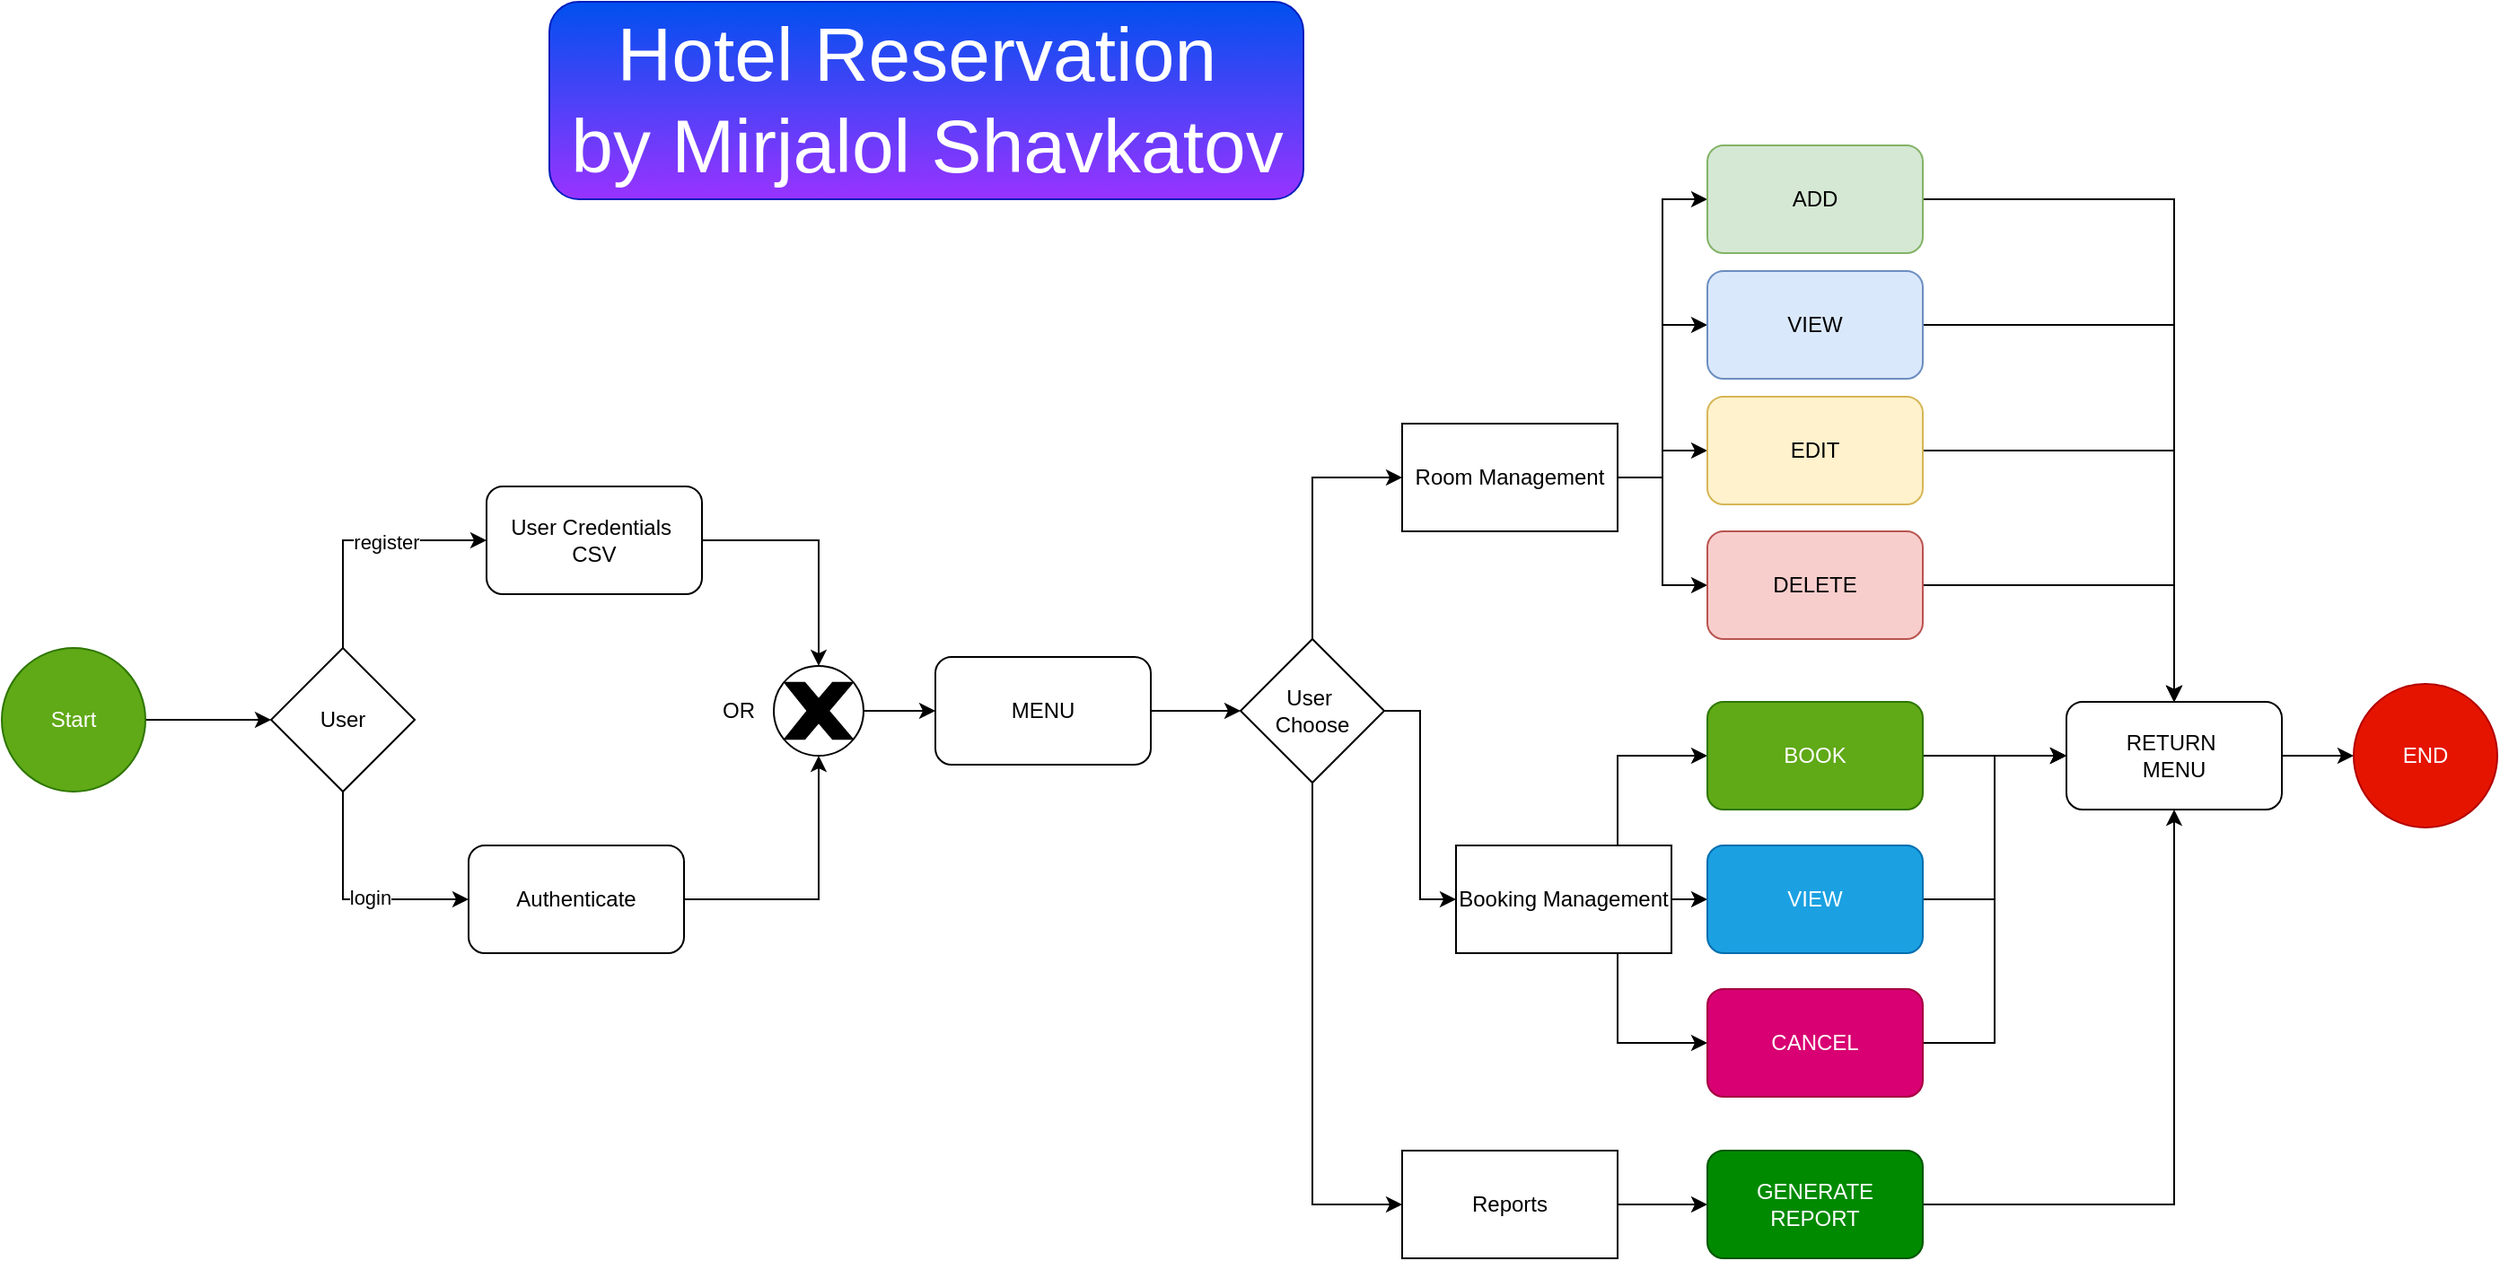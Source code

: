<mxfile version="24.4.15" type="github">
  <diagram name="Page-1" id="N0BZrAocOwHbhfXpD0al">
    <mxGraphModel dx="1744" dy="2176" grid="1" gridSize="10" guides="1" tooltips="1" connect="1" arrows="1" fold="1" page="1" pageScale="1" pageWidth="827" pageHeight="1169" background="none" math="0" shadow="0">
      <root>
        <mxCell id="0" />
        <mxCell id="1" parent="0" />
        <mxCell id="L46aA3zM3XqTV-ePgoYc-6" style="edgeStyle=orthogonalEdgeStyle;rounded=0;orthogonalLoop=1;jettySize=auto;html=1;exitX=1;exitY=0.5;exitDx=0;exitDy=0;entryX=0;entryY=0.5;entryDx=0;entryDy=0;" edge="1" parent="1" source="L46aA3zM3XqTV-ePgoYc-1" target="L46aA3zM3XqTV-ePgoYc-5">
          <mxGeometry relative="1" as="geometry" />
        </mxCell>
        <mxCell id="L46aA3zM3XqTV-ePgoYc-1" value="Start" style="ellipse;whiteSpace=wrap;html=1;fillColor=#60a917;strokeColor=#2D7600;fontColor=#ffffff;" vertex="1" parent="1">
          <mxGeometry x="100" y="250" width="80" height="80" as="geometry" />
        </mxCell>
        <mxCell id="L46aA3zM3XqTV-ePgoYc-7" style="edgeStyle=orthogonalEdgeStyle;rounded=0;orthogonalLoop=1;jettySize=auto;html=1;exitX=0.5;exitY=0;exitDx=0;exitDy=0;entryX=0;entryY=0.5;entryDx=0;entryDy=0;" edge="1" parent="1" source="L46aA3zM3XqTV-ePgoYc-5" target="L46aA3zM3XqTV-ePgoYc-12">
          <mxGeometry relative="1" as="geometry">
            <mxPoint x="450" y="170" as="targetPoint" />
          </mxGeometry>
        </mxCell>
        <mxCell id="L46aA3zM3XqTV-ePgoYc-10" value="register" style="edgeLabel;html=1;align=center;verticalAlign=middle;resizable=0;points=[];" vertex="1" connectable="0" parent="L46aA3zM3XqTV-ePgoYc-7">
          <mxGeometry x="0.195" y="-1" relative="1" as="geometry">
            <mxPoint as="offset" />
          </mxGeometry>
        </mxCell>
        <mxCell id="L46aA3zM3XqTV-ePgoYc-9" style="edgeStyle=orthogonalEdgeStyle;rounded=0;orthogonalLoop=1;jettySize=auto;html=1;exitX=0.5;exitY=1;exitDx=0;exitDy=0;entryX=0;entryY=0.5;entryDx=0;entryDy=0;" edge="1" parent="1" source="L46aA3zM3XqTV-ePgoYc-5" target="L46aA3zM3XqTV-ePgoYc-8">
          <mxGeometry relative="1" as="geometry" />
        </mxCell>
        <mxCell id="L46aA3zM3XqTV-ePgoYc-11" value="login" style="edgeLabel;html=1;align=center;verticalAlign=middle;resizable=0;points=[];" vertex="1" connectable="0" parent="L46aA3zM3XqTV-ePgoYc-9">
          <mxGeometry x="0.148" y="1" relative="1" as="geometry">
            <mxPoint as="offset" />
          </mxGeometry>
        </mxCell>
        <mxCell id="L46aA3zM3XqTV-ePgoYc-5" value="User" style="rhombus;whiteSpace=wrap;html=1;" vertex="1" parent="1">
          <mxGeometry x="250" y="250" width="80" height="80" as="geometry" />
        </mxCell>
        <mxCell id="L46aA3zM3XqTV-ePgoYc-20" style="edgeStyle=orthogonalEdgeStyle;rounded=0;orthogonalLoop=1;jettySize=auto;html=1;exitX=1;exitY=0.5;exitDx=0;exitDy=0;entryX=0.5;entryY=1;entryDx=0;entryDy=0;" edge="1" parent="1" source="L46aA3zM3XqTV-ePgoYc-8" target="L46aA3zM3XqTV-ePgoYc-14">
          <mxGeometry relative="1" as="geometry" />
        </mxCell>
        <mxCell id="L46aA3zM3XqTV-ePgoYc-8" value="Authenticate" style="rounded=1;whiteSpace=wrap;html=1;" vertex="1" parent="1">
          <mxGeometry x="360" y="360" width="120" height="60" as="geometry" />
        </mxCell>
        <mxCell id="L46aA3zM3XqTV-ePgoYc-19" style="edgeStyle=orthogonalEdgeStyle;rounded=0;orthogonalLoop=1;jettySize=auto;html=1;exitX=1;exitY=0.5;exitDx=0;exitDy=0;entryX=0.5;entryY=0;entryDx=0;entryDy=0;" edge="1" parent="1" source="L46aA3zM3XqTV-ePgoYc-12" target="L46aA3zM3XqTV-ePgoYc-14">
          <mxGeometry relative="1" as="geometry" />
        </mxCell>
        <mxCell id="L46aA3zM3XqTV-ePgoYc-12" value="User Credentials&amp;nbsp;&lt;div&gt;CSV&lt;/div&gt;" style="rounded=1;whiteSpace=wrap;html=1;" vertex="1" parent="1">
          <mxGeometry x="370" y="160" width="120" height="60" as="geometry" />
        </mxCell>
        <mxCell id="L46aA3zM3XqTV-ePgoYc-33" style="edgeStyle=orthogonalEdgeStyle;rounded=0;orthogonalLoop=1;jettySize=auto;html=1;exitX=1;exitY=0.5;exitDx=0;exitDy=0;entryX=0;entryY=0.5;entryDx=0;entryDy=0;" edge="1" parent="1" source="L46aA3zM3XqTV-ePgoYc-13" target="L46aA3zM3XqTV-ePgoYc-29">
          <mxGeometry relative="1" as="geometry" />
        </mxCell>
        <mxCell id="L46aA3zM3XqTV-ePgoYc-13" value="MENU" style="rounded=1;whiteSpace=wrap;html=1;" vertex="1" parent="1">
          <mxGeometry x="620" y="255" width="120" height="60" as="geometry" />
        </mxCell>
        <mxCell id="L46aA3zM3XqTV-ePgoYc-16" value="" style="group" vertex="1" connectable="0" parent="1">
          <mxGeometry x="530" y="260" width="50" height="50" as="geometry" />
        </mxCell>
        <mxCell id="L46aA3zM3XqTV-ePgoYc-14" value="" style="ellipse;whiteSpace=wrap;html=1;" vertex="1" parent="L46aA3zM3XqTV-ePgoYc-16">
          <mxGeometry width="50" height="50" as="geometry" />
        </mxCell>
        <mxCell id="L46aA3zM3XqTV-ePgoYc-15" value="" style="verticalLabelPosition=bottom;verticalAlign=top;html=1;shape=mxgraph.basic.x;fillColor=#000000;" vertex="1" parent="L46aA3zM3XqTV-ePgoYc-16">
          <mxGeometry x="6.25" y="9.375" width="37.5" height="31.25" as="geometry" />
        </mxCell>
        <mxCell id="L46aA3zM3XqTV-ePgoYc-21" style="edgeStyle=orthogonalEdgeStyle;rounded=0;orthogonalLoop=1;jettySize=auto;html=1;exitX=1;exitY=0.5;exitDx=0;exitDy=0;entryX=0;entryY=0.5;entryDx=0;entryDy=0;" edge="1" parent="1" source="L46aA3zM3XqTV-ePgoYc-14" target="L46aA3zM3XqTV-ePgoYc-13">
          <mxGeometry relative="1" as="geometry" />
        </mxCell>
        <mxCell id="L46aA3zM3XqTV-ePgoYc-22" value="OR" style="text;html=1;align=center;verticalAlign=middle;resizable=0;points=[];autosize=1;strokeColor=none;fillColor=none;" vertex="1" parent="1">
          <mxGeometry x="490" y="270" width="40" height="30" as="geometry" />
        </mxCell>
        <mxCell id="L46aA3zM3XqTV-ePgoYc-44" style="edgeStyle=orthogonalEdgeStyle;rounded=0;orthogonalLoop=1;jettySize=auto;html=1;exitX=1;exitY=0.5;exitDx=0;exitDy=0;entryX=0;entryY=0.5;entryDx=0;entryDy=0;" edge="1" parent="1" source="L46aA3zM3XqTV-ePgoYc-23" target="L46aA3zM3XqTV-ePgoYc-40">
          <mxGeometry relative="1" as="geometry" />
        </mxCell>
        <mxCell id="L46aA3zM3XqTV-ePgoYc-45" style="edgeStyle=orthogonalEdgeStyle;rounded=0;orthogonalLoop=1;jettySize=auto;html=1;exitX=1;exitY=0.5;exitDx=0;exitDy=0;entryX=0;entryY=0.5;entryDx=0;entryDy=0;" edge="1" parent="1" source="L46aA3zM3XqTV-ePgoYc-23" target="L46aA3zM3XqTV-ePgoYc-39">
          <mxGeometry relative="1" as="geometry" />
        </mxCell>
        <mxCell id="L46aA3zM3XqTV-ePgoYc-46" style="edgeStyle=orthogonalEdgeStyle;rounded=0;orthogonalLoop=1;jettySize=auto;html=1;exitX=1;exitY=0.5;exitDx=0;exitDy=0;entryX=0;entryY=0.5;entryDx=0;entryDy=0;" edge="1" parent="1" source="L46aA3zM3XqTV-ePgoYc-23" target="L46aA3zM3XqTV-ePgoYc-43">
          <mxGeometry relative="1" as="geometry" />
        </mxCell>
        <mxCell id="L46aA3zM3XqTV-ePgoYc-47" style="edgeStyle=orthogonalEdgeStyle;rounded=0;orthogonalLoop=1;jettySize=auto;html=1;exitX=1;exitY=0.5;exitDx=0;exitDy=0;entryX=0;entryY=0.5;entryDx=0;entryDy=0;" edge="1" parent="1" source="L46aA3zM3XqTV-ePgoYc-23" target="L46aA3zM3XqTV-ePgoYc-41">
          <mxGeometry relative="1" as="geometry" />
        </mxCell>
        <mxCell id="L46aA3zM3XqTV-ePgoYc-23" value="Room Management" style="whiteSpace=wrap;html=1;" vertex="1" parent="1">
          <mxGeometry x="880" y="125" width="120" height="60" as="geometry" />
        </mxCell>
        <mxCell id="L46aA3zM3XqTV-ePgoYc-58" style="edgeStyle=orthogonalEdgeStyle;rounded=0;orthogonalLoop=1;jettySize=auto;html=1;exitX=1;exitY=0.5;exitDx=0;exitDy=0;entryX=0;entryY=0.5;entryDx=0;entryDy=0;" edge="1" parent="1" source="L46aA3zM3XqTV-ePgoYc-24" target="L46aA3zM3XqTV-ePgoYc-57">
          <mxGeometry relative="1" as="geometry" />
        </mxCell>
        <mxCell id="L46aA3zM3XqTV-ePgoYc-24" value="Reports" style="whiteSpace=wrap;html=1;" vertex="1" parent="1">
          <mxGeometry x="880" y="530" width="120" height="60" as="geometry" />
        </mxCell>
        <mxCell id="L46aA3zM3XqTV-ePgoYc-74" style="edgeStyle=orthogonalEdgeStyle;rounded=0;orthogonalLoop=1;jettySize=auto;html=1;exitX=0.75;exitY=0;exitDx=0;exitDy=0;entryX=0;entryY=0.5;entryDx=0;entryDy=0;" edge="1" parent="1" source="L46aA3zM3XqTV-ePgoYc-25" target="L46aA3zM3XqTV-ePgoYc-52">
          <mxGeometry relative="1" as="geometry" />
        </mxCell>
        <mxCell id="L46aA3zM3XqTV-ePgoYc-76" style="edgeStyle=orthogonalEdgeStyle;rounded=0;orthogonalLoop=1;jettySize=auto;html=1;exitX=0.75;exitY=1;exitDx=0;exitDy=0;entryX=0;entryY=0.5;entryDx=0;entryDy=0;" edge="1" parent="1" source="L46aA3zM3XqTV-ePgoYc-25" target="L46aA3zM3XqTV-ePgoYc-50">
          <mxGeometry relative="1" as="geometry" />
        </mxCell>
        <mxCell id="L46aA3zM3XqTV-ePgoYc-77" style="edgeStyle=orthogonalEdgeStyle;rounded=0;orthogonalLoop=1;jettySize=auto;html=1;exitX=1;exitY=0.5;exitDx=0;exitDy=0;entryX=0;entryY=0.5;entryDx=0;entryDy=0;" edge="1" parent="1" source="L46aA3zM3XqTV-ePgoYc-25" target="L46aA3zM3XqTV-ePgoYc-48">
          <mxGeometry relative="1" as="geometry" />
        </mxCell>
        <mxCell id="L46aA3zM3XqTV-ePgoYc-25" value="Booking Management" style="whiteSpace=wrap;html=1;" vertex="1" parent="1">
          <mxGeometry x="910" y="360" width="120" height="60" as="geometry" />
        </mxCell>
        <mxCell id="L46aA3zM3XqTV-ePgoYc-34" style="edgeStyle=orthogonalEdgeStyle;rounded=0;orthogonalLoop=1;jettySize=auto;html=1;exitX=0.5;exitY=0;exitDx=0;exitDy=0;entryX=0;entryY=0.5;entryDx=0;entryDy=0;" edge="1" parent="1" source="L46aA3zM3XqTV-ePgoYc-29" target="L46aA3zM3XqTV-ePgoYc-23">
          <mxGeometry relative="1" as="geometry" />
        </mxCell>
        <mxCell id="L46aA3zM3XqTV-ePgoYc-35" style="edgeStyle=orthogonalEdgeStyle;rounded=0;orthogonalLoop=1;jettySize=auto;html=1;exitX=1;exitY=0.5;exitDx=0;exitDy=0;entryX=0;entryY=0.5;entryDx=0;entryDy=0;" edge="1" parent="1" source="L46aA3zM3XqTV-ePgoYc-29" target="L46aA3zM3XqTV-ePgoYc-25">
          <mxGeometry relative="1" as="geometry" />
        </mxCell>
        <mxCell id="L46aA3zM3XqTV-ePgoYc-36" style="edgeStyle=orthogonalEdgeStyle;rounded=0;orthogonalLoop=1;jettySize=auto;html=1;exitX=0.5;exitY=1;exitDx=0;exitDy=0;entryX=0;entryY=0.5;entryDx=0;entryDy=0;" edge="1" parent="1" source="L46aA3zM3XqTV-ePgoYc-29" target="L46aA3zM3XqTV-ePgoYc-24">
          <mxGeometry relative="1" as="geometry" />
        </mxCell>
        <mxCell id="L46aA3zM3XqTV-ePgoYc-29" value="User&amp;nbsp;&lt;div&gt;Choose&lt;/div&gt;" style="rhombus;whiteSpace=wrap;html=1;" vertex="1" parent="1">
          <mxGeometry x="790" y="245" width="80" height="80" as="geometry" />
        </mxCell>
        <mxCell id="L46aA3zM3XqTV-ePgoYc-64" style="edgeStyle=orthogonalEdgeStyle;rounded=0;orthogonalLoop=1;jettySize=auto;html=1;exitX=1;exitY=0.5;exitDx=0;exitDy=0;entryX=0.5;entryY=0;entryDx=0;entryDy=0;" edge="1" parent="1" source="L46aA3zM3XqTV-ePgoYc-39" target="L46aA3zM3XqTV-ePgoYc-59">
          <mxGeometry relative="1" as="geometry" />
        </mxCell>
        <mxCell id="L46aA3zM3XqTV-ePgoYc-39" value="VIEW" style="rounded=1;whiteSpace=wrap;html=1;fillColor=#dae8fc;strokeColor=#6c8ebf;" vertex="1" parent="1">
          <mxGeometry x="1050" y="40" width="120" height="60" as="geometry" />
        </mxCell>
        <mxCell id="L46aA3zM3XqTV-ePgoYc-60" style="edgeStyle=orthogonalEdgeStyle;rounded=0;orthogonalLoop=1;jettySize=auto;html=1;exitX=1;exitY=0.5;exitDx=0;exitDy=0;entryX=0.5;entryY=0;entryDx=0;entryDy=0;" edge="1" parent="1" source="L46aA3zM3XqTV-ePgoYc-40" target="L46aA3zM3XqTV-ePgoYc-59">
          <mxGeometry relative="1" as="geometry" />
        </mxCell>
        <mxCell id="L46aA3zM3XqTV-ePgoYc-40" value="ADD" style="rounded=1;whiteSpace=wrap;html=1;fillColor=#d5e8d4;strokeColor=#82b366;" vertex="1" parent="1">
          <mxGeometry x="1050" y="-30" width="120" height="60" as="geometry" />
        </mxCell>
        <mxCell id="L46aA3zM3XqTV-ePgoYc-65" style="edgeStyle=orthogonalEdgeStyle;rounded=0;orthogonalLoop=1;jettySize=auto;html=1;exitX=1;exitY=0.5;exitDx=0;exitDy=0;entryX=0.5;entryY=0;entryDx=0;entryDy=0;" edge="1" parent="1" source="L46aA3zM3XqTV-ePgoYc-41" target="L46aA3zM3XqTV-ePgoYc-59">
          <mxGeometry relative="1" as="geometry" />
        </mxCell>
        <mxCell id="L46aA3zM3XqTV-ePgoYc-41" value="DELETE" style="rounded=1;whiteSpace=wrap;html=1;fillColor=#f8cecc;strokeColor=#b85450;" vertex="1" parent="1">
          <mxGeometry x="1050" y="185" width="120" height="60" as="geometry" />
        </mxCell>
        <mxCell id="L46aA3zM3XqTV-ePgoYc-63" style="edgeStyle=orthogonalEdgeStyle;rounded=0;orthogonalLoop=1;jettySize=auto;html=1;exitX=1;exitY=0.5;exitDx=0;exitDy=0;entryX=0.5;entryY=0;entryDx=0;entryDy=0;" edge="1" parent="1" source="L46aA3zM3XqTV-ePgoYc-43" target="L46aA3zM3XqTV-ePgoYc-59">
          <mxGeometry relative="1" as="geometry" />
        </mxCell>
        <mxCell id="L46aA3zM3XqTV-ePgoYc-43" value="EDIT" style="rounded=1;whiteSpace=wrap;html=1;fillColor=#fff2cc;strokeColor=#d6b656;" vertex="1" parent="1">
          <mxGeometry x="1050" y="110" width="120" height="60" as="geometry" />
        </mxCell>
        <mxCell id="L46aA3zM3XqTV-ePgoYc-67" style="edgeStyle=orthogonalEdgeStyle;rounded=0;orthogonalLoop=1;jettySize=auto;html=1;exitX=1;exitY=0.5;exitDx=0;exitDy=0;entryX=0;entryY=0.5;entryDx=0;entryDy=0;" edge="1" parent="1" source="L46aA3zM3XqTV-ePgoYc-48" target="L46aA3zM3XqTV-ePgoYc-59">
          <mxGeometry relative="1" as="geometry" />
        </mxCell>
        <mxCell id="L46aA3zM3XqTV-ePgoYc-68" style="edgeStyle=orthogonalEdgeStyle;rounded=0;orthogonalLoop=1;jettySize=auto;html=1;exitX=1;exitY=0.5;exitDx=0;exitDy=0;entryX=0;entryY=0.5;entryDx=0;entryDy=0;" edge="1" parent="1" source="L46aA3zM3XqTV-ePgoYc-50" target="L46aA3zM3XqTV-ePgoYc-59">
          <mxGeometry relative="1" as="geometry" />
        </mxCell>
        <mxCell id="L46aA3zM3XqTV-ePgoYc-50" value="CANCEL" style="rounded=1;whiteSpace=wrap;html=1;fillColor=#d80073;strokeColor=#A50040;fontColor=#ffffff;" vertex="1" parent="1">
          <mxGeometry x="1050" y="440" width="120" height="60" as="geometry" />
        </mxCell>
        <mxCell id="L46aA3zM3XqTV-ePgoYc-66" style="edgeStyle=orthogonalEdgeStyle;rounded=0;orthogonalLoop=1;jettySize=auto;html=1;exitX=1;exitY=0.5;exitDx=0;exitDy=0;entryX=0;entryY=0.5;entryDx=0;entryDy=0;" edge="1" parent="1" source="L46aA3zM3XqTV-ePgoYc-52" target="L46aA3zM3XqTV-ePgoYc-59">
          <mxGeometry relative="1" as="geometry" />
        </mxCell>
        <mxCell id="L46aA3zM3XqTV-ePgoYc-52" value="BOOK" style="rounded=1;whiteSpace=wrap;html=1;fillColor=#60a917;fontColor=#ffffff;strokeColor=#2D7600;" vertex="1" parent="1">
          <mxGeometry x="1050" y="280" width="120" height="60" as="geometry" />
        </mxCell>
        <mxCell id="L46aA3zM3XqTV-ePgoYc-69" style="edgeStyle=orthogonalEdgeStyle;rounded=0;orthogonalLoop=1;jettySize=auto;html=1;exitX=1;exitY=0.5;exitDx=0;exitDy=0;entryX=0.5;entryY=1;entryDx=0;entryDy=0;" edge="1" parent="1" source="L46aA3zM3XqTV-ePgoYc-57" target="L46aA3zM3XqTV-ePgoYc-59">
          <mxGeometry relative="1" as="geometry" />
        </mxCell>
        <mxCell id="L46aA3zM3XqTV-ePgoYc-57" value="GENERATE&lt;div&gt;REPORT&lt;/div&gt;" style="rounded=1;whiteSpace=wrap;html=1;fillColor=#008a00;fontColor=#ffffff;strokeColor=#005700;" vertex="1" parent="1">
          <mxGeometry x="1050" y="530" width="120" height="60" as="geometry" />
        </mxCell>
        <mxCell id="L46aA3zM3XqTV-ePgoYc-71" style="edgeStyle=orthogonalEdgeStyle;rounded=0;orthogonalLoop=1;jettySize=auto;html=1;exitX=1;exitY=0.5;exitDx=0;exitDy=0;entryX=0;entryY=0.5;entryDx=0;entryDy=0;" edge="1" parent="1" source="L46aA3zM3XqTV-ePgoYc-59" target="L46aA3zM3XqTV-ePgoYc-70">
          <mxGeometry relative="1" as="geometry" />
        </mxCell>
        <mxCell id="L46aA3zM3XqTV-ePgoYc-59" value="RETURN&amp;nbsp;&lt;div&gt;MENU&lt;/div&gt;" style="rounded=1;whiteSpace=wrap;html=1;" vertex="1" parent="1">
          <mxGeometry x="1250" y="280" width="120" height="60" as="geometry" />
        </mxCell>
        <mxCell id="L46aA3zM3XqTV-ePgoYc-70" value="END" style="ellipse;whiteSpace=wrap;html=1;fillColor=#e51400;fontColor=#ffffff;strokeColor=#B20000;" vertex="1" parent="1">
          <mxGeometry x="1410" y="270" width="80" height="80" as="geometry" />
        </mxCell>
        <mxCell id="L46aA3zM3XqTV-ePgoYc-72" value="&lt;font style=&quot;font-size: 42px;&quot;&gt;Hotel Reservation&amp;nbsp;&lt;/font&gt;&lt;div style=&quot;font-size: 42px;&quot;&gt;&lt;font style=&quot;font-size: 42px;&quot;&gt;by Mirjalol Shavkatov&lt;/font&gt;&lt;/div&gt;" style="text;html=1;align=center;verticalAlign=middle;resizable=0;points=[];autosize=1;strokeColor=#001DBC;fillColor=#0050ef;fontColor=#ffffff;gradientColor=#9933FF;fontStyle=0;rounded=1;glass=0;shadow=0;" vertex="1" parent="1">
          <mxGeometry x="405" y="-110" width="420" height="110" as="geometry" />
        </mxCell>
        <mxCell id="L46aA3zM3XqTV-ePgoYc-48" value="VIEW" style="rounded=1;whiteSpace=wrap;html=1;fillColor=#1ba1e2;strokeColor=#006EAF;fontColor=#ffffff;" vertex="1" parent="1">
          <mxGeometry x="1050" y="360" width="120" height="60" as="geometry" />
        </mxCell>
      </root>
    </mxGraphModel>
  </diagram>
</mxfile>
